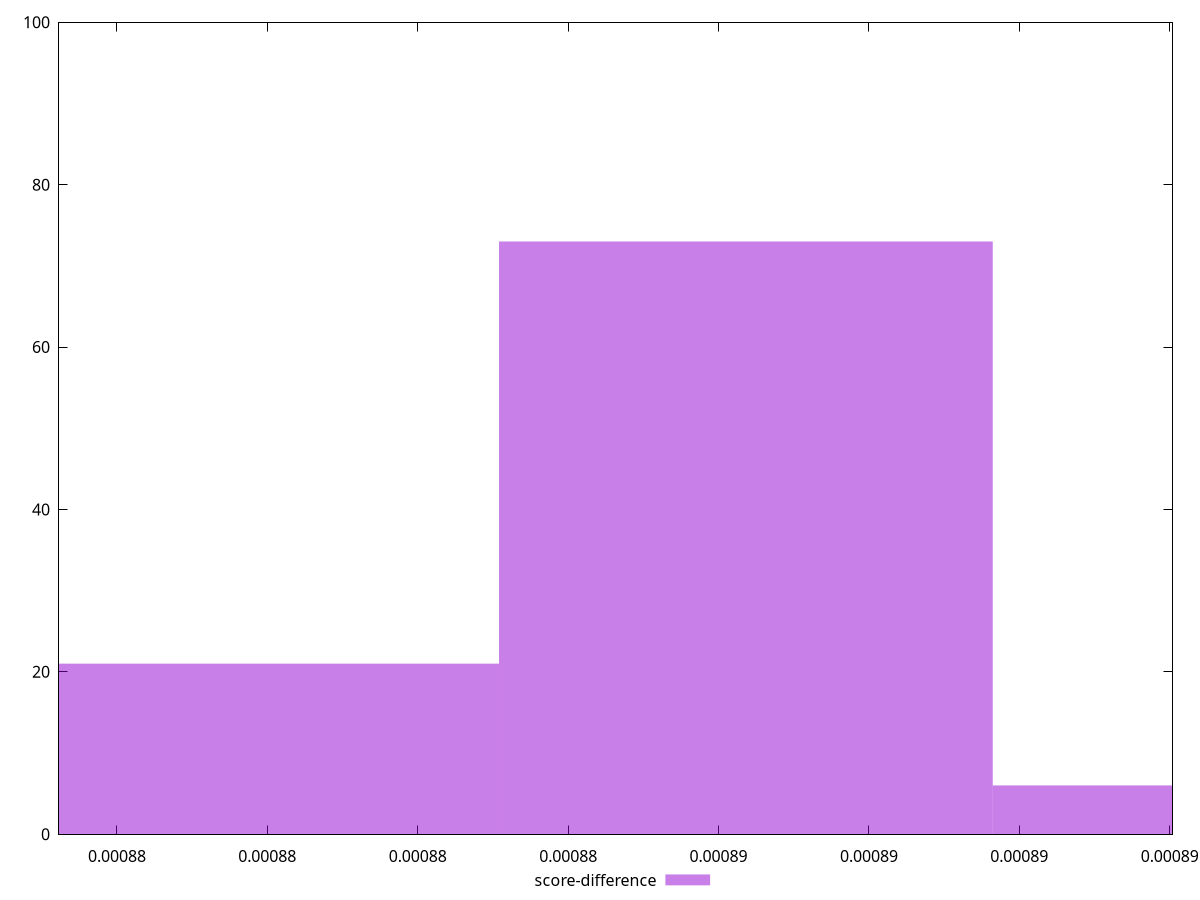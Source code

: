 reset

$scoreDifference <<EOF
0.0008863638205921187 73
0.0008797981626618067 21
0.0008929294785224307 6
EOF

set key outside below
set boxwidth 0.00000656565793031199
set xrange [0.0008772294645839063:0.0008920370166991543]
set yrange [0:100]
set trange [0:100]
set style fill transparent solid 0.5 noborder
set terminal svg size 640, 490 enhanced background rgb 'white'
set output "report_00008_2021-01-22T20:58:29.167/first-cpu-idle/samples/pages+cached+noexternal+nofonts+nosvg+noimg+nocss+nojs/score-difference/histogram.svg"

plot $scoreDifference title "score-difference" with boxes

reset
